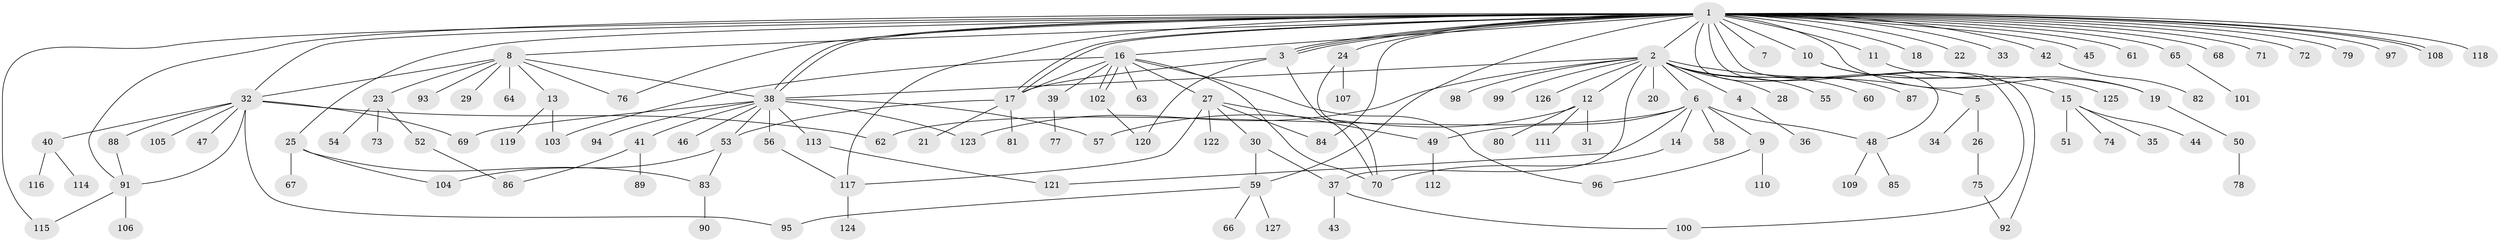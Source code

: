 // Generated by graph-tools (version 1.1) at 2025/47/03/09/25 04:47:25]
// undirected, 127 vertices, 167 edges
graph export_dot {
graph [start="1"]
  node [color=gray90,style=filled];
  1;
  2;
  3;
  4;
  5;
  6;
  7;
  8;
  9;
  10;
  11;
  12;
  13;
  14;
  15;
  16;
  17;
  18;
  19;
  20;
  21;
  22;
  23;
  24;
  25;
  26;
  27;
  28;
  29;
  30;
  31;
  32;
  33;
  34;
  35;
  36;
  37;
  38;
  39;
  40;
  41;
  42;
  43;
  44;
  45;
  46;
  47;
  48;
  49;
  50;
  51;
  52;
  53;
  54;
  55;
  56;
  57;
  58;
  59;
  60;
  61;
  62;
  63;
  64;
  65;
  66;
  67;
  68;
  69;
  70;
  71;
  72;
  73;
  74;
  75;
  76;
  77;
  78;
  79;
  80;
  81;
  82;
  83;
  84;
  85;
  86;
  87;
  88;
  89;
  90;
  91;
  92;
  93;
  94;
  95;
  96;
  97;
  98;
  99;
  100;
  101;
  102;
  103;
  104;
  105;
  106;
  107;
  108;
  109;
  110;
  111;
  112;
  113;
  114;
  115;
  116;
  117;
  118;
  119;
  120;
  121;
  122;
  123;
  124;
  125;
  126;
  127;
  1 -- 2;
  1 -- 3;
  1 -- 3;
  1 -- 3;
  1 -- 7;
  1 -- 8;
  1 -- 10;
  1 -- 11;
  1 -- 16;
  1 -- 17;
  1 -- 17;
  1 -- 18;
  1 -- 19;
  1 -- 22;
  1 -- 24;
  1 -- 25;
  1 -- 32;
  1 -- 33;
  1 -- 38;
  1 -- 38;
  1 -- 42;
  1 -- 45;
  1 -- 48;
  1 -- 59;
  1 -- 61;
  1 -- 65;
  1 -- 68;
  1 -- 71;
  1 -- 72;
  1 -- 76;
  1 -- 79;
  1 -- 84;
  1 -- 91;
  1 -- 92;
  1 -- 97;
  1 -- 100;
  1 -- 108;
  1 -- 108;
  1 -- 115;
  1 -- 117;
  1 -- 118;
  2 -- 4;
  2 -- 5;
  2 -- 6;
  2 -- 12;
  2 -- 20;
  2 -- 28;
  2 -- 37;
  2 -- 38;
  2 -- 55;
  2 -- 60;
  2 -- 87;
  2 -- 98;
  2 -- 99;
  2 -- 123;
  2 -- 126;
  3 -- 17;
  3 -- 70;
  3 -- 120;
  4 -- 36;
  5 -- 26;
  5 -- 34;
  6 -- 9;
  6 -- 14;
  6 -- 48;
  6 -- 49;
  6 -- 58;
  6 -- 62;
  6 -- 121;
  8 -- 13;
  8 -- 23;
  8 -- 29;
  8 -- 32;
  8 -- 38;
  8 -- 64;
  8 -- 76;
  8 -- 93;
  9 -- 96;
  9 -- 110;
  10 -- 15;
  10 -- 125;
  11 -- 19;
  12 -- 31;
  12 -- 57;
  12 -- 80;
  12 -- 111;
  13 -- 103;
  13 -- 119;
  14 -- 70;
  15 -- 35;
  15 -- 44;
  15 -- 51;
  15 -- 74;
  16 -- 17;
  16 -- 27;
  16 -- 39;
  16 -- 63;
  16 -- 70;
  16 -- 96;
  16 -- 102;
  16 -- 102;
  16 -- 103;
  17 -- 21;
  17 -- 53;
  17 -- 81;
  19 -- 50;
  23 -- 52;
  23 -- 54;
  23 -- 73;
  24 -- 70;
  24 -- 107;
  25 -- 67;
  25 -- 83;
  25 -- 104;
  26 -- 75;
  27 -- 30;
  27 -- 49;
  27 -- 84;
  27 -- 117;
  27 -- 122;
  30 -- 37;
  30 -- 59;
  32 -- 40;
  32 -- 47;
  32 -- 62;
  32 -- 69;
  32 -- 88;
  32 -- 91;
  32 -- 95;
  32 -- 105;
  37 -- 43;
  37 -- 100;
  38 -- 41;
  38 -- 46;
  38 -- 53;
  38 -- 56;
  38 -- 57;
  38 -- 69;
  38 -- 94;
  38 -- 113;
  38 -- 123;
  39 -- 77;
  40 -- 114;
  40 -- 116;
  41 -- 86;
  41 -- 89;
  42 -- 82;
  48 -- 85;
  48 -- 109;
  49 -- 112;
  50 -- 78;
  52 -- 86;
  53 -- 83;
  53 -- 104;
  56 -- 117;
  59 -- 66;
  59 -- 95;
  59 -- 127;
  65 -- 101;
  75 -- 92;
  83 -- 90;
  88 -- 91;
  91 -- 106;
  91 -- 115;
  102 -- 120;
  113 -- 121;
  117 -- 124;
}
